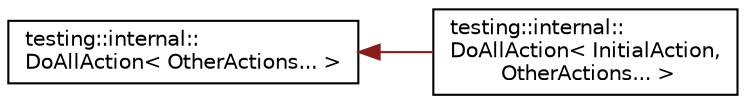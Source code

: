 digraph "Иерархия классов. Графический вид."
{
 // LATEX_PDF_SIZE
  edge [fontname="Helvetica",fontsize="10",labelfontname="Helvetica",labelfontsize="10"];
  node [fontname="Helvetica",fontsize="10",shape=record];
  rankdir="LR";
  Node0 [label="testing::internal::\lDoAllAction\< OtherActions... \>",height=0.2,width=0.4,color="black", fillcolor="white", style="filled",URL="$classtesting_1_1internal_1_1DoAllAction.html",tooltip=" "];
  Node0 -> Node1 [dir="back",color="firebrick4",fontsize="10",style="solid",fontname="Helvetica"];
  Node1 [label="testing::internal::\lDoAllAction\< InitialAction,\l OtherActions... \>",height=0.2,width=0.4,color="black", fillcolor="white", style="filled",URL="$classtesting_1_1internal_1_1DoAllAction_3_01InitialAction_00_01OtherActions_8_8_8_01_4.html",tooltip=" "];
}
